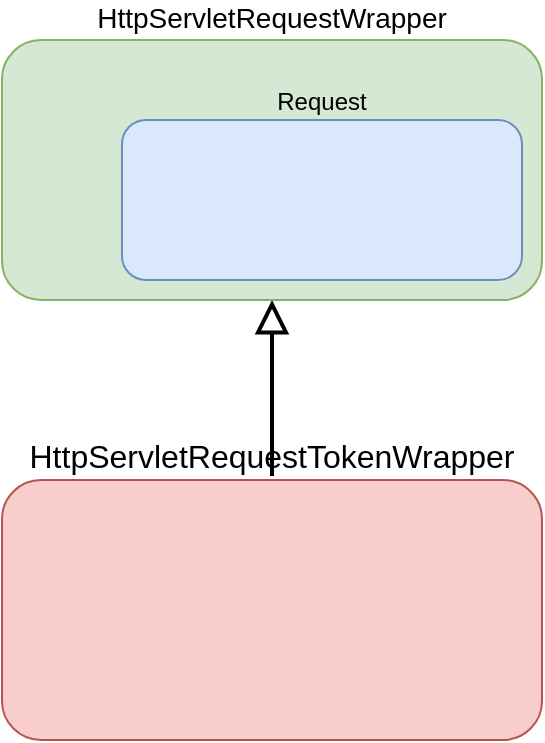 <mxfile version="12.6.5" type="device"><diagram id="eqMNzz_lqrVcf6FZwpFI" name="Page-1"><mxGraphModel dx="932" dy="666" grid="0" gridSize="10" guides="1" tooltips="1" connect="1" arrows="1" fold="1" page="1" pageScale="1" pageWidth="827" pageHeight="1169" math="0" shadow="0"><root><mxCell id="0"/><mxCell id="1" parent="0"/><mxCell id="k93wnufG3NB-VoGYyQ0G-8" style="edgeStyle=orthogonalEdgeStyle;rounded=0;orthogonalLoop=1;jettySize=auto;html=1;entryX=0.5;entryY=1;entryDx=0;entryDy=0;fontSize=16;endArrow=block;endFill=0;strokeWidth=2;endSize=12;targetPerimeterSpacing=-4;jumpSize=7;jumpStyle=none;sourcePerimeterSpacing=2;startSize=9;" edge="1" parent="1" source="k93wnufG3NB-VoGYyQ0G-4" target="k93wnufG3NB-VoGYyQ0G-3"><mxGeometry relative="1" as="geometry"/></mxCell><mxCell id="k93wnufG3NB-VoGYyQ0G-4" value="HttpServletRequestTokenWrapper" style="rounded=1;whiteSpace=wrap;html=1;fontSize=16;fillColor=#f8cecc;strokeColor=#b85450;labelPosition=center;verticalLabelPosition=top;align=center;verticalAlign=bottom;" vertex="1" parent="1"><mxGeometry x="130" y="420" width="270" height="130" as="geometry"/></mxCell><mxCell id="k93wnufG3NB-VoGYyQ0G-3" value="HttpServletRequestWrapper" style="rounded=1;whiteSpace=wrap;html=1;labelPosition=center;verticalLabelPosition=top;align=center;verticalAlign=bottom;fillColor=#d5e8d4;strokeColor=#82b366;fontSize=14;" vertex="1" parent="1"><mxGeometry x="130" y="200" width="270" height="130" as="geometry"/></mxCell><mxCell id="k93wnufG3NB-VoGYyQ0G-2" value="Request" style="rounded=1;whiteSpace=wrap;html=1;labelPosition=center;verticalLabelPosition=top;align=center;verticalAlign=bottom;fillColor=#dae8fc;strokeColor=#6c8ebf;" vertex="1" parent="1"><mxGeometry x="190" y="240" width="200" height="80" as="geometry"/></mxCell></root></mxGraphModel></diagram></mxfile>